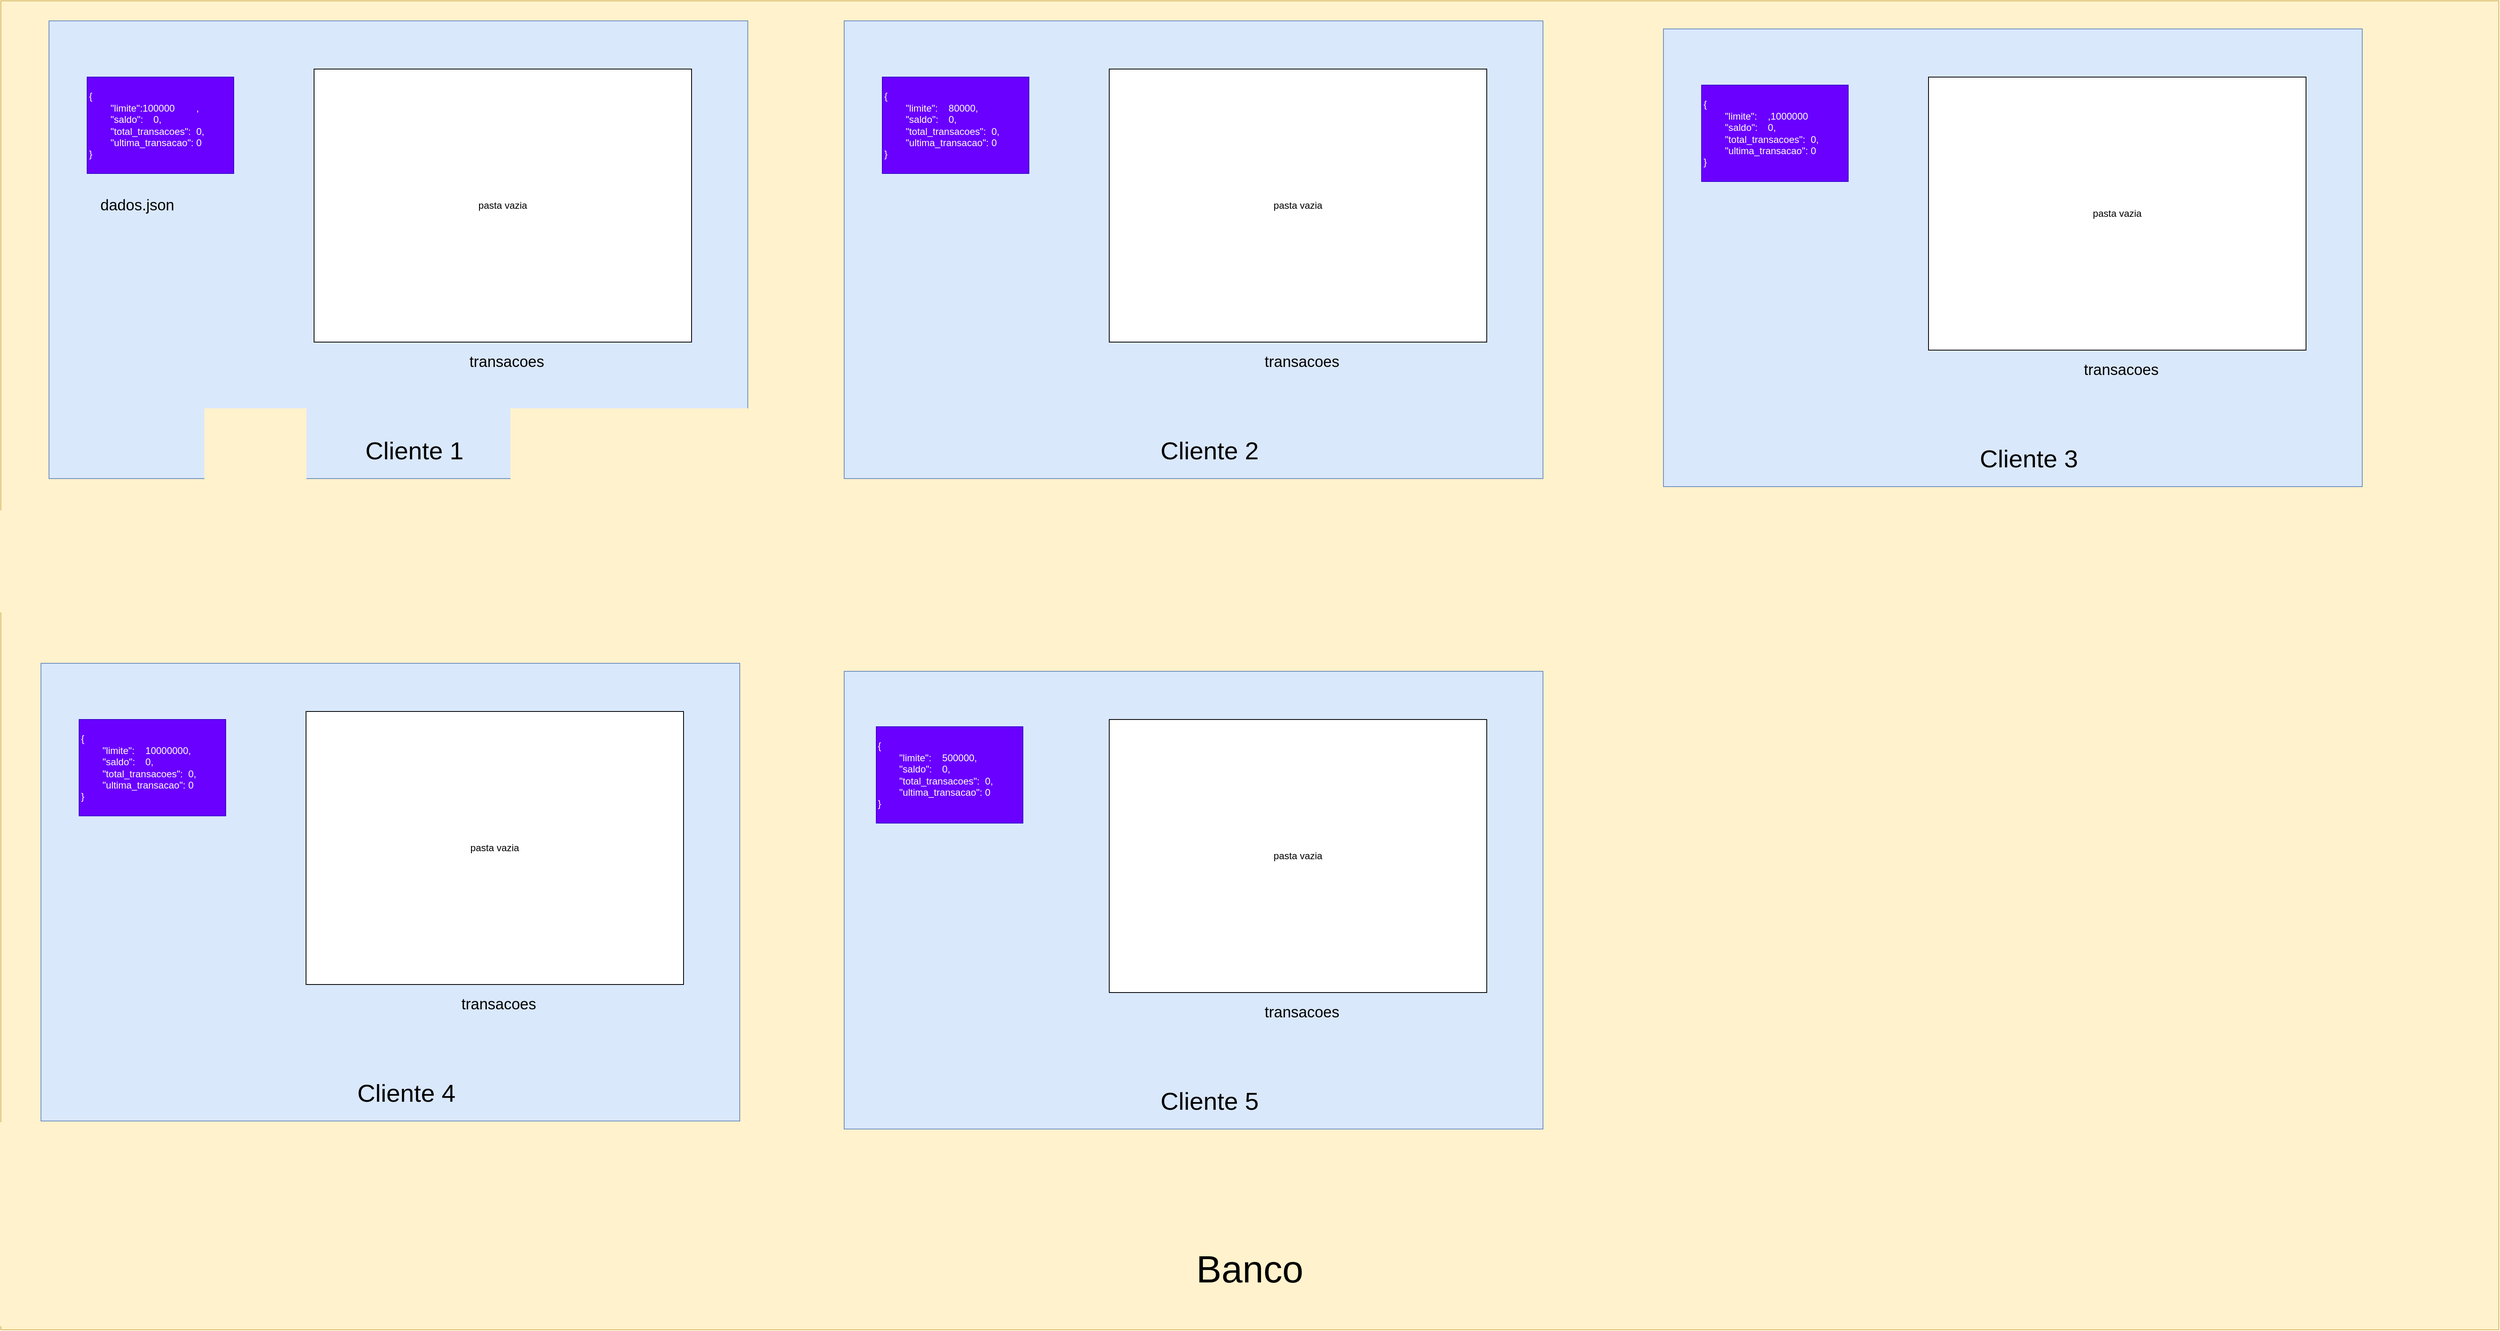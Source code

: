 <mxfile version="24.0.2" type="device">
  <diagram name="Página-1" id="ZX2QT6RXLqiIbvjbgT1J">
    <mxGraphModel dx="636" dy="310" grid="1" gridSize="10" guides="1" tooltips="1" connect="1" arrows="1" fold="1" page="1" pageScale="1" pageWidth="827" pageHeight="1169" math="0" shadow="0">
      <root>
        <mxCell id="0" />
        <mxCell id="1" parent="0" />
        <mxCell id="wLsm8MtVs2G6hdcl1hEw-1" value="" style="rounded=0;whiteSpace=wrap;html=1;fillColor=#fff2cc;strokeColor=#d6b656;" vertex="1" parent="1">
          <mxGeometry x="20" y="145" width="3110" height="1655" as="geometry" />
        </mxCell>
        <mxCell id="wLsm8MtVs2G6hdcl1hEw-6" value="" style="rounded=0;whiteSpace=wrap;html=1;fillColor=#dae8fc;strokeColor=#6c8ebf;" vertex="1" parent="1">
          <mxGeometry x="80" y="170" width="870" height="570" as="geometry" />
        </mxCell>
        <mxCell id="wLsm8MtVs2G6hdcl1hEw-4" value="&lt;font style=&quot;font-size: 31px;&quot;&gt;Cliente 1&lt;/font&gt;" style="text;html=1;align=center;verticalAlign=middle;whiteSpace=wrap;rounded=0;" vertex="1" parent="1">
          <mxGeometry x="470" y="690" width="130" height="30" as="geometry" />
        </mxCell>
        <mxCell id="wLsm8MtVs2G6hdcl1hEw-7" value="&lt;font style=&quot;font-size: 19px;&quot;&gt;dados.json&lt;/font&gt;" style="text;html=1;align=center;verticalAlign=middle;whiteSpace=wrap;rounded=0;" vertex="1" parent="1">
          <mxGeometry x="160" y="385" width="60" height="30" as="geometry" />
        </mxCell>
        <mxCell id="wLsm8MtVs2G6hdcl1hEw-9" value="&lt;font style=&quot;font-size: 19px;&quot;&gt;transacoes&lt;/font&gt;" style="text;html=1;align=center;verticalAlign=middle;whiteSpace=wrap;rounded=0;" vertex="1" parent="1">
          <mxGeometry x="620" y="580" width="60" height="30" as="geometry" />
        </mxCell>
        <mxCell id="wLsm8MtVs2G6hdcl1hEw-10" value="&lt;div&gt;{&lt;/div&gt;&lt;div&gt;&lt;span style=&quot;white-space: normal;&quot;&gt;&lt;span style=&quot;white-space:pre&quot;&gt;&#x9;&lt;/span&gt;&quot;limite&quot;:&lt;/span&gt;&lt;span style=&quot;background-color: initial;&quot;&gt;100000&lt;/span&gt;&lt;span style=&quot;background-color: initial; white-space: pre;&quot;&gt;&#x9;&lt;/span&gt;&lt;span style=&quot;background-color: initial;&quot;&gt;,&lt;/span&gt;&lt;/div&gt;&lt;div&gt;&lt;span style=&quot;white-space: normal;&quot;&gt;&lt;span style=&quot;white-space:pre&quot;&gt;&#x9;&lt;/span&gt;&quot;saldo&quot;:&lt;span style=&quot;white-space:pre&quot;&gt;&#x9;&lt;/span&gt;0,&lt;/span&gt;&lt;/div&gt;&lt;div&gt;&lt;span style=&quot;white-space: normal;&quot;&gt;&lt;span style=&quot;white-space:pre&quot;&gt;&#x9;&lt;/span&gt;&quot;total_transacoes&quot;:&lt;span style=&quot;white-space:pre&quot;&gt;&#x9;&lt;/span&gt;0,&lt;/span&gt;&lt;/div&gt;&lt;div&gt;&lt;span style=&quot;white-space: normal;&quot;&gt;&lt;span style=&quot;white-space:pre&quot;&gt;&#x9;&lt;/span&gt;&quot;ultima_transacao&quot;:&lt;span style=&quot;white-space:pre&quot;&gt;&#x9;&lt;/span&gt;0&lt;/span&gt;&lt;/div&gt;&lt;div style=&quot;&quot;&gt;}&lt;/div&gt;" style="rounded=0;whiteSpace=wrap;html=1;align=left;fillColor=#6a00ff;fontColor=#ffffff;strokeColor=#3700CC;" vertex="1" parent="1">
          <mxGeometry x="127.5" y="240" width="182.5" height="120" as="geometry" />
        </mxCell>
        <mxCell id="wLsm8MtVs2G6hdcl1hEw-11" value="pasta vazia" style="rounded=0;whiteSpace=wrap;html=1;" vertex="1" parent="1">
          <mxGeometry x="410" y="230" width="470" height="340" as="geometry" />
        </mxCell>
        <mxCell id="wLsm8MtVs2G6hdcl1hEw-16" value="&lt;font style=&quot;font-size: 47px;&quot;&gt;Banco&lt;/font&gt;" style="text;html=1;align=center;verticalAlign=middle;whiteSpace=wrap;rounded=0;" vertex="1" parent="1">
          <mxGeometry x="1510" y="1710" width="130" height="30" as="geometry" />
        </mxCell>
        <mxCell id="wLsm8MtVs2G6hdcl1hEw-18" value="" style="rounded=0;whiteSpace=wrap;html=1;fillColor=#dae8fc;strokeColor=#6c8ebf;" vertex="1" parent="1">
          <mxGeometry x="1070" y="170" width="870" height="570" as="geometry" />
        </mxCell>
        <mxCell id="wLsm8MtVs2G6hdcl1hEw-19" value="&lt;font style=&quot;font-size: 31px;&quot;&gt;Cliente 2&lt;/font&gt;" style="text;html=1;align=center;verticalAlign=middle;whiteSpace=wrap;rounded=0;" vertex="1" parent="1">
          <mxGeometry x="1460" y="690" width="130" height="30" as="geometry" />
        </mxCell>
        <mxCell id="wLsm8MtVs2G6hdcl1hEw-20" value="&lt;font style=&quot;font-size: 19px;&quot;&gt;transacoes&lt;/font&gt;" style="text;html=1;align=center;verticalAlign=middle;whiteSpace=wrap;rounded=0;" vertex="1" parent="1">
          <mxGeometry x="1610" y="580" width="60" height="30" as="geometry" />
        </mxCell>
        <mxCell id="wLsm8MtVs2G6hdcl1hEw-21" value="&lt;div&gt;{&lt;/div&gt;&lt;div&gt;&lt;span style=&quot;white-space: pre;&quot;&gt;&#x9;&lt;/span&gt;&quot;limite&quot;:&lt;span style=&quot;white-space: pre;&quot;&gt;&#x9;&lt;/span&gt;80000,&lt;/div&gt;&lt;div&gt;&lt;span style=&quot;white-space: normal;&quot;&gt;&lt;span style=&quot;white-space:pre&quot;&gt;&#x9;&lt;/span&gt;&quot;saldo&quot;:&lt;span style=&quot;white-space:pre&quot;&gt;&#x9;&lt;/span&gt;0,&lt;/span&gt;&lt;/div&gt;&lt;div&gt;&lt;span style=&quot;white-space: normal;&quot;&gt;&lt;span style=&quot;white-space:pre&quot;&gt;&#x9;&lt;/span&gt;&quot;total_transacoes&quot;:&lt;span style=&quot;white-space:pre&quot;&gt;&#x9;&lt;/span&gt;0,&lt;/span&gt;&lt;/div&gt;&lt;div&gt;&lt;span style=&quot;white-space: normal;&quot;&gt;&lt;span style=&quot;white-space:pre&quot;&gt;&#x9;&lt;/span&gt;&quot;ultima_transacao&quot;:&lt;span style=&quot;white-space:pre&quot;&gt;&#x9;&lt;/span&gt;0&lt;/span&gt;&lt;/div&gt;&lt;div style=&quot;&quot;&gt;}&lt;/div&gt;" style="rounded=0;whiteSpace=wrap;html=1;align=left;fillColor=#6a00ff;fontColor=#ffffff;strokeColor=#3700CC;" vertex="1" parent="1">
          <mxGeometry x="1117.5" y="240" width="182.5" height="120" as="geometry" />
        </mxCell>
        <mxCell id="wLsm8MtVs2G6hdcl1hEw-22" value="pasta vazia" style="rounded=0;whiteSpace=wrap;html=1;" vertex="1" parent="1">
          <mxGeometry x="1400" y="230" width="470" height="340" as="geometry" />
        </mxCell>
        <mxCell id="wLsm8MtVs2G6hdcl1hEw-23" value="" style="rounded=0;whiteSpace=wrap;html=1;fillColor=#dae8fc;strokeColor=#6c8ebf;" vertex="1" parent="1">
          <mxGeometry x="2090" y="180" width="870" height="570" as="geometry" />
        </mxCell>
        <mxCell id="wLsm8MtVs2G6hdcl1hEw-24" value="&lt;font style=&quot;font-size: 31px;&quot;&gt;Cliente 3&lt;/font&gt;" style="text;html=1;align=center;verticalAlign=middle;whiteSpace=wrap;rounded=0;" vertex="1" parent="1">
          <mxGeometry x="2480" y="700" width="130" height="30" as="geometry" />
        </mxCell>
        <mxCell id="wLsm8MtVs2G6hdcl1hEw-25" value="&lt;font style=&quot;font-size: 19px;&quot;&gt;transacoes&lt;/font&gt;" style="text;html=1;align=center;verticalAlign=middle;whiteSpace=wrap;rounded=0;" vertex="1" parent="1">
          <mxGeometry x="2630" y="590" width="60" height="30" as="geometry" />
        </mxCell>
        <mxCell id="wLsm8MtVs2G6hdcl1hEw-26" value="&lt;div&gt;{&lt;/div&gt;&lt;div&gt;&lt;span style=&quot;white-space: normal;&quot;&gt;&lt;span style=&quot;white-space:pre&quot;&gt;&#x9;&lt;/span&gt;&quot;limite&quot;:&lt;span style=&quot;white-space:pre&quot;&gt;&#x9;&lt;/span&gt;,&lt;/span&gt;&lt;span style=&quot;background-color: initial;&quot;&gt;1000000&lt;/span&gt;&lt;/div&gt;&lt;div&gt;&lt;span style=&quot;background-color: initial; white-space: pre;&quot;&gt;&#x9;&lt;/span&gt;&lt;span style=&quot;background-color: initial;&quot;&gt;&quot;saldo&quot;:&lt;/span&gt;&lt;span style=&quot;background-color: initial; white-space: pre;&quot;&gt;&#x9;&lt;/span&gt;&lt;span style=&quot;background-color: initial;&quot;&gt;0,&lt;/span&gt;&lt;/div&gt;&lt;div&gt;&lt;/div&gt;&lt;div&gt;&lt;span style=&quot;white-space: normal;&quot;&gt;&lt;span style=&quot;white-space:pre&quot;&gt;&#x9;&lt;/span&gt;&quot;total_transacoes&quot;:&lt;span style=&quot;white-space:pre&quot;&gt;&#x9;&lt;/span&gt;0,&lt;/span&gt;&lt;/div&gt;&lt;div&gt;&lt;span style=&quot;white-space: normal;&quot;&gt;&lt;span style=&quot;white-space:pre&quot;&gt;&#x9;&lt;/span&gt;&quot;ultima_transacao&quot;:&lt;span style=&quot;white-space:pre&quot;&gt;&#x9;&lt;/span&gt;0&lt;/span&gt;&lt;/div&gt;&lt;div style=&quot;&quot;&gt;}&lt;/div&gt;" style="rounded=0;whiteSpace=wrap;html=1;align=left;fillColor=#6a00ff;fontColor=#ffffff;strokeColor=#3700CC;" vertex="1" parent="1">
          <mxGeometry x="2137.5" y="250" width="182.5" height="120" as="geometry" />
        </mxCell>
        <mxCell id="wLsm8MtVs2G6hdcl1hEw-27" value="pasta vazia" style="rounded=0;whiteSpace=wrap;html=1;" vertex="1" parent="1">
          <mxGeometry x="2420" y="240" width="470" height="340" as="geometry" />
        </mxCell>
        <mxCell id="wLsm8MtVs2G6hdcl1hEw-28" value="" style="rounded=0;whiteSpace=wrap;html=1;fillColor=#dae8fc;strokeColor=#6c8ebf;" vertex="1" parent="1">
          <mxGeometry x="70" y="970" width="870" height="570" as="geometry" />
        </mxCell>
        <mxCell id="wLsm8MtVs2G6hdcl1hEw-29" value="&lt;font style=&quot;font-size: 31px;&quot;&gt;Cliente 4&lt;/font&gt;" style="text;html=1;align=center;verticalAlign=middle;whiteSpace=wrap;rounded=0;" vertex="1" parent="1">
          <mxGeometry x="460" y="1490" width="130" height="30" as="geometry" />
        </mxCell>
        <mxCell id="wLsm8MtVs2G6hdcl1hEw-30" value="&lt;font style=&quot;font-size: 19px;&quot;&gt;transacoes&lt;/font&gt;" style="text;html=1;align=center;verticalAlign=middle;whiteSpace=wrap;rounded=0;" vertex="1" parent="1">
          <mxGeometry x="610" y="1380" width="60" height="30" as="geometry" />
        </mxCell>
        <mxCell id="wLsm8MtVs2G6hdcl1hEw-31" value="&lt;div&gt;{&lt;/div&gt;&lt;div&gt;&lt;span style=&quot;white-space: pre;&quot;&gt;&#x9;&lt;/span&gt;&quot;limite&quot;:&lt;span style=&quot;white-space: pre;&quot;&gt;&#x9;&lt;/span&gt;10000000,&lt;/div&gt;&lt;div&gt;&lt;span style=&quot;white-space: normal;&quot;&gt;&lt;span style=&quot;white-space:pre&quot;&gt;&#x9;&lt;/span&gt;&quot;saldo&quot;:&lt;span style=&quot;white-space:pre&quot;&gt;&#x9;&lt;/span&gt;0,&lt;/span&gt;&lt;/div&gt;&lt;div&gt;&lt;span style=&quot;white-space: normal;&quot;&gt;&lt;span style=&quot;white-space:pre&quot;&gt;&#x9;&lt;/span&gt;&quot;total_transacoes&quot;:&lt;span style=&quot;white-space:pre&quot;&gt;&#x9;&lt;/span&gt;0,&lt;/span&gt;&lt;/div&gt;&lt;div&gt;&lt;span style=&quot;white-space: normal;&quot;&gt;&lt;span style=&quot;white-space:pre&quot;&gt;&#x9;&lt;/span&gt;&quot;ultima_transacao&quot;:&lt;span style=&quot;white-space:pre&quot;&gt;&#x9;&lt;/span&gt;0&lt;/span&gt;&lt;/div&gt;&lt;div style=&quot;&quot;&gt;}&lt;/div&gt;" style="rounded=0;whiteSpace=wrap;html=1;align=left;fillColor=#6a00ff;fontColor=#ffffff;strokeColor=#3700CC;" vertex="1" parent="1">
          <mxGeometry x="117.5" y="1040" width="182.5" height="120" as="geometry" />
        </mxCell>
        <mxCell id="wLsm8MtVs2G6hdcl1hEw-32" value="pasta vazia" style="rounded=0;whiteSpace=wrap;html=1;" vertex="1" parent="1">
          <mxGeometry x="400" y="1030" width="470" height="340" as="geometry" />
        </mxCell>
        <mxCell id="wLsm8MtVs2G6hdcl1hEw-38" value="" style="rounded=0;whiteSpace=wrap;html=1;fillColor=#dae8fc;strokeColor=#6c8ebf;" vertex="1" parent="1">
          <mxGeometry x="1070" y="980" width="870" height="570" as="geometry" />
        </mxCell>
        <mxCell id="wLsm8MtVs2G6hdcl1hEw-39" value="&lt;font style=&quot;font-size: 31px;&quot;&gt;Cliente 5&lt;/font&gt;" style="text;html=1;align=center;verticalAlign=middle;whiteSpace=wrap;rounded=0;" vertex="1" parent="1">
          <mxGeometry x="1460" y="1500" width="130" height="30" as="geometry" />
        </mxCell>
        <mxCell id="wLsm8MtVs2G6hdcl1hEw-40" value="&lt;font style=&quot;font-size: 19px;&quot;&gt;transacoes&lt;/font&gt;" style="text;html=1;align=center;verticalAlign=middle;whiteSpace=wrap;rounded=0;" vertex="1" parent="1">
          <mxGeometry x="1610" y="1390" width="60" height="30" as="geometry" />
        </mxCell>
        <mxCell id="wLsm8MtVs2G6hdcl1hEw-41" value="&lt;div&gt;{&lt;/div&gt;&lt;div&gt;&lt;span style=&quot;white-space: pre;&quot;&gt;&#x9;&lt;/span&gt;&quot;limite&quot;:&lt;span style=&quot;white-space: pre;&quot;&gt;&#x9;&lt;/span&gt;500000,&lt;/div&gt;&lt;div&gt;&lt;span style=&quot;white-space: normal;&quot;&gt;&lt;span style=&quot;white-space:pre&quot;&gt;&#x9;&lt;/span&gt;&quot;saldo&quot;:&lt;span style=&quot;white-space:pre&quot;&gt;&#x9;&lt;/span&gt;0,&lt;/span&gt;&lt;/div&gt;&lt;div&gt;&lt;span style=&quot;white-space: normal;&quot;&gt;&lt;span style=&quot;white-space:pre&quot;&gt;&#x9;&lt;/span&gt;&quot;total_transacoes&quot;:&lt;span style=&quot;white-space:pre&quot;&gt;&#x9;&lt;/span&gt;0,&lt;/span&gt;&lt;/div&gt;&lt;div&gt;&lt;span style=&quot;white-space: normal;&quot;&gt;&lt;span style=&quot;white-space:pre&quot;&gt;&#x9;&lt;/span&gt;&quot;ultima_transacao&quot;:&lt;span style=&quot;white-space:pre&quot;&gt;&#x9;&lt;/span&gt;0&lt;/span&gt;&lt;/div&gt;&lt;div style=&quot;&quot;&gt;}&lt;/div&gt;" style="rounded=0;whiteSpace=wrap;html=1;align=left;fillColor=#6a00ff;fontColor=#ffffff;strokeColor=#3700CC;" vertex="1" parent="1">
          <mxGeometry x="1110" y="1049" width="182.5" height="120" as="geometry" />
        </mxCell>
        <mxCell id="wLsm8MtVs2G6hdcl1hEw-42" value="pasta vazia" style="rounded=0;whiteSpace=wrap;html=1;" vertex="1" parent="1">
          <mxGeometry x="1400" y="1040" width="470" height="340" as="geometry" />
        </mxCell>
      </root>
    </mxGraphModel>
  </diagram>
</mxfile>
